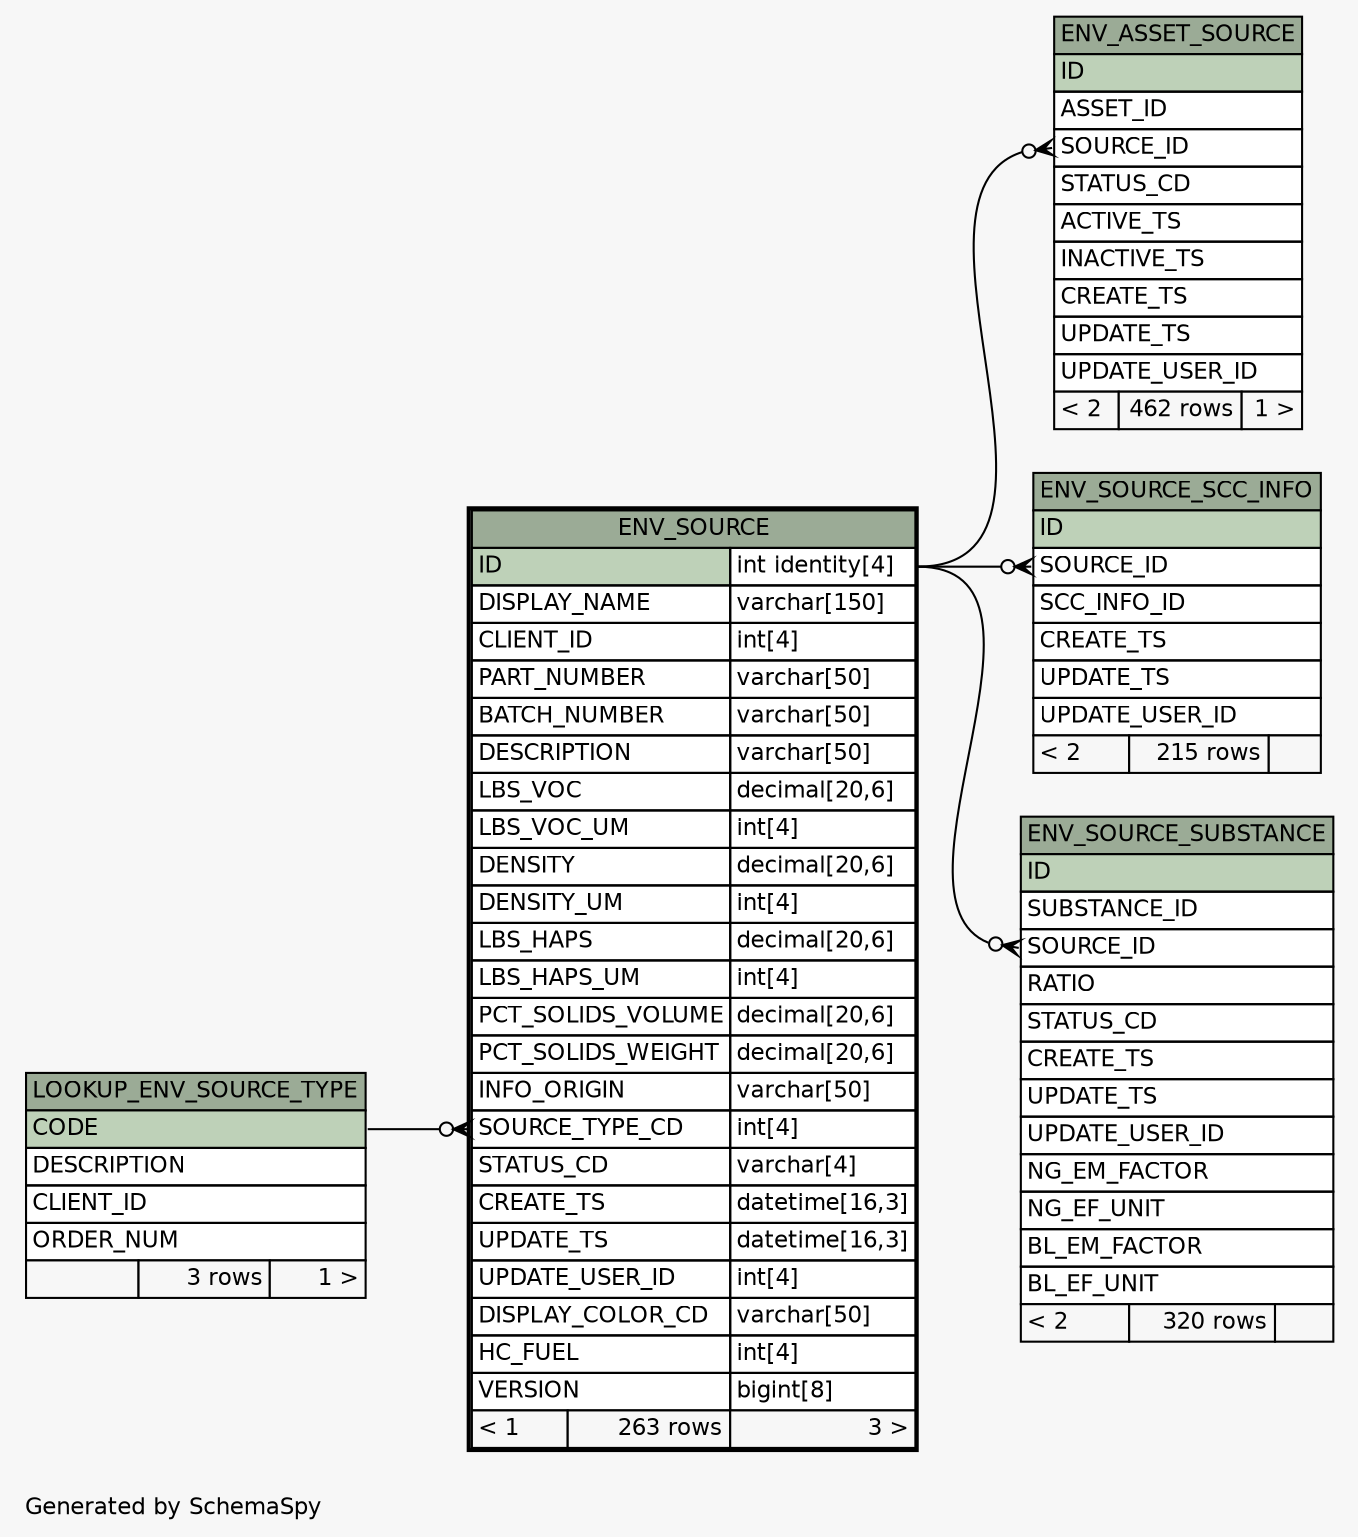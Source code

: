 // dot 2.28.0 on Windows 7 6.1
// SchemaSpy rev 590
digraph "oneDegreeRelationshipsDiagram" {
  graph [
    rankdir="RL"
    bgcolor="#f7f7f7"
    label="\nGenerated by SchemaSpy"
    labeljust="l"
    nodesep="0.18"
    ranksep="0.46"
    fontname="Helvetica"
    fontsize="11"
  ];
  node [
    fontname="Helvetica"
    fontsize="11"
    shape="plaintext"
  ];
  edge [
    arrowsize="0.8"
  ];
  "ENV_ASSET_SOURCE":"SOURCE_ID":w -> "ENV_SOURCE":"ID.type":e [arrowhead=none dir=back arrowtail=crowodot];
  "ENV_SOURCE":"SOURCE_TYPE_CD":w -> "LOOKUP_ENV_SOURCE_TYPE":"CODE":e [arrowhead=none dir=back arrowtail=crowodot];
  "ENV_SOURCE_SCC_INFO":"SOURCE_ID":w -> "ENV_SOURCE":"ID.type":e [arrowhead=none dir=back arrowtail=crowodot];
  "ENV_SOURCE_SUBSTANCE":"SOURCE_ID":w -> "ENV_SOURCE":"ID.type":e [arrowhead=none dir=back arrowtail=crowodot];
  "ENV_ASSET_SOURCE" [
    label=<
    <TABLE BORDER="0" CELLBORDER="1" CELLSPACING="0" BGCOLOR="#ffffff">
      <TR><TD COLSPAN="3" BGCOLOR="#9bab96" ALIGN="CENTER">ENV_ASSET_SOURCE</TD></TR>
      <TR><TD PORT="ID" COLSPAN="3" BGCOLOR="#bed1b8" ALIGN="LEFT">ID</TD></TR>
      <TR><TD PORT="ASSET_ID" COLSPAN="3" ALIGN="LEFT">ASSET_ID</TD></TR>
      <TR><TD PORT="SOURCE_ID" COLSPAN="3" ALIGN="LEFT">SOURCE_ID</TD></TR>
      <TR><TD PORT="STATUS_CD" COLSPAN="3" ALIGN="LEFT">STATUS_CD</TD></TR>
      <TR><TD PORT="ACTIVE_TS" COLSPAN="3" ALIGN="LEFT">ACTIVE_TS</TD></TR>
      <TR><TD PORT="INACTIVE_TS" COLSPAN="3" ALIGN="LEFT">INACTIVE_TS</TD></TR>
      <TR><TD PORT="CREATE_TS" COLSPAN="3" ALIGN="LEFT">CREATE_TS</TD></TR>
      <TR><TD PORT="UPDATE_TS" COLSPAN="3" ALIGN="LEFT">UPDATE_TS</TD></TR>
      <TR><TD PORT="UPDATE_USER_ID" COLSPAN="3" ALIGN="LEFT">UPDATE_USER_ID</TD></TR>
      <TR><TD ALIGN="LEFT" BGCOLOR="#f7f7f7">&lt; 2</TD><TD ALIGN="RIGHT" BGCOLOR="#f7f7f7">462 rows</TD><TD ALIGN="RIGHT" BGCOLOR="#f7f7f7">1 &gt;</TD></TR>
    </TABLE>>
    URL="ENV_ASSET_SOURCE.html"
    tooltip="ENV_ASSET_SOURCE"
  ];
  "ENV_SOURCE" [
    label=<
    <TABLE BORDER="2" CELLBORDER="1" CELLSPACING="0" BGCOLOR="#ffffff">
      <TR><TD COLSPAN="3" BGCOLOR="#9bab96" ALIGN="CENTER">ENV_SOURCE</TD></TR>
      <TR><TD PORT="ID" COLSPAN="2" BGCOLOR="#bed1b8" ALIGN="LEFT">ID</TD><TD PORT="ID.type" ALIGN="LEFT">int identity[4]</TD></TR>
      <TR><TD PORT="DISPLAY_NAME" COLSPAN="2" ALIGN="LEFT">DISPLAY_NAME</TD><TD PORT="DISPLAY_NAME.type" ALIGN="LEFT">varchar[150]</TD></TR>
      <TR><TD PORT="CLIENT_ID" COLSPAN="2" ALIGN="LEFT">CLIENT_ID</TD><TD PORT="CLIENT_ID.type" ALIGN="LEFT">int[4]</TD></TR>
      <TR><TD PORT="PART_NUMBER" COLSPAN="2" ALIGN="LEFT">PART_NUMBER</TD><TD PORT="PART_NUMBER.type" ALIGN="LEFT">varchar[50]</TD></TR>
      <TR><TD PORT="BATCH_NUMBER" COLSPAN="2" ALIGN="LEFT">BATCH_NUMBER</TD><TD PORT="BATCH_NUMBER.type" ALIGN="LEFT">varchar[50]</TD></TR>
      <TR><TD PORT="DESCRIPTION" COLSPAN="2" ALIGN="LEFT">DESCRIPTION</TD><TD PORT="DESCRIPTION.type" ALIGN="LEFT">varchar[50]</TD></TR>
      <TR><TD PORT="LBS_VOC" COLSPAN="2" ALIGN="LEFT">LBS_VOC</TD><TD PORT="LBS_VOC.type" ALIGN="LEFT">decimal[20,6]</TD></TR>
      <TR><TD PORT="LBS_VOC_UM" COLSPAN="2" ALIGN="LEFT">LBS_VOC_UM</TD><TD PORT="LBS_VOC_UM.type" ALIGN="LEFT">int[4]</TD></TR>
      <TR><TD PORT="DENSITY" COLSPAN="2" ALIGN="LEFT">DENSITY</TD><TD PORT="DENSITY.type" ALIGN="LEFT">decimal[20,6]</TD></TR>
      <TR><TD PORT="DENSITY_UM" COLSPAN="2" ALIGN="LEFT">DENSITY_UM</TD><TD PORT="DENSITY_UM.type" ALIGN="LEFT">int[4]</TD></TR>
      <TR><TD PORT="LBS_HAPS" COLSPAN="2" ALIGN="LEFT">LBS_HAPS</TD><TD PORT="LBS_HAPS.type" ALIGN="LEFT">decimal[20,6]</TD></TR>
      <TR><TD PORT="LBS_HAPS_UM" COLSPAN="2" ALIGN="LEFT">LBS_HAPS_UM</TD><TD PORT="LBS_HAPS_UM.type" ALIGN="LEFT">int[4]</TD></TR>
      <TR><TD PORT="PCT_SOLIDS_VOLUME" COLSPAN="2" ALIGN="LEFT">PCT_SOLIDS_VOLUME</TD><TD PORT="PCT_SOLIDS_VOLUME.type" ALIGN="LEFT">decimal[20,6]</TD></TR>
      <TR><TD PORT="PCT_SOLIDS_WEIGHT" COLSPAN="2" ALIGN="LEFT">PCT_SOLIDS_WEIGHT</TD><TD PORT="PCT_SOLIDS_WEIGHT.type" ALIGN="LEFT">decimal[20,6]</TD></TR>
      <TR><TD PORT="INFO_ORIGIN" COLSPAN="2" ALIGN="LEFT">INFO_ORIGIN</TD><TD PORT="INFO_ORIGIN.type" ALIGN="LEFT">varchar[50]</TD></TR>
      <TR><TD PORT="SOURCE_TYPE_CD" COLSPAN="2" ALIGN="LEFT">SOURCE_TYPE_CD</TD><TD PORT="SOURCE_TYPE_CD.type" ALIGN="LEFT">int[4]</TD></TR>
      <TR><TD PORT="STATUS_CD" COLSPAN="2" ALIGN="LEFT">STATUS_CD</TD><TD PORT="STATUS_CD.type" ALIGN="LEFT">varchar[4]</TD></TR>
      <TR><TD PORT="CREATE_TS" COLSPAN="2" ALIGN="LEFT">CREATE_TS</TD><TD PORT="CREATE_TS.type" ALIGN="LEFT">datetime[16,3]</TD></TR>
      <TR><TD PORT="UPDATE_TS" COLSPAN="2" ALIGN="LEFT">UPDATE_TS</TD><TD PORT="UPDATE_TS.type" ALIGN="LEFT">datetime[16,3]</TD></TR>
      <TR><TD PORT="UPDATE_USER_ID" COLSPAN="2" ALIGN="LEFT">UPDATE_USER_ID</TD><TD PORT="UPDATE_USER_ID.type" ALIGN="LEFT">int[4]</TD></TR>
      <TR><TD PORT="DISPLAY_COLOR_CD" COLSPAN="2" ALIGN="LEFT">DISPLAY_COLOR_CD</TD><TD PORT="DISPLAY_COLOR_CD.type" ALIGN="LEFT">varchar[50]</TD></TR>
      <TR><TD PORT="HC_FUEL" COLSPAN="2" ALIGN="LEFT">HC_FUEL</TD><TD PORT="HC_FUEL.type" ALIGN="LEFT">int[4]</TD></TR>
      <TR><TD PORT="VERSION" COLSPAN="2" ALIGN="LEFT">VERSION</TD><TD PORT="VERSION.type" ALIGN="LEFT">bigint[8]</TD></TR>
      <TR><TD ALIGN="LEFT" BGCOLOR="#f7f7f7">&lt; 1</TD><TD ALIGN="RIGHT" BGCOLOR="#f7f7f7">263 rows</TD><TD ALIGN="RIGHT" BGCOLOR="#f7f7f7">3 &gt;</TD></TR>
    </TABLE>>
    URL="ENV_SOURCE.html"
    tooltip="ENV_SOURCE"
  ];
  "ENV_SOURCE_SCC_INFO" [
    label=<
    <TABLE BORDER="0" CELLBORDER="1" CELLSPACING="0" BGCOLOR="#ffffff">
      <TR><TD COLSPAN="3" BGCOLOR="#9bab96" ALIGN="CENTER">ENV_SOURCE_SCC_INFO</TD></TR>
      <TR><TD PORT="ID" COLSPAN="3" BGCOLOR="#bed1b8" ALIGN="LEFT">ID</TD></TR>
      <TR><TD PORT="SOURCE_ID" COLSPAN="3" ALIGN="LEFT">SOURCE_ID</TD></TR>
      <TR><TD PORT="SCC_INFO_ID" COLSPAN="3" ALIGN="LEFT">SCC_INFO_ID</TD></TR>
      <TR><TD PORT="CREATE_TS" COLSPAN="3" ALIGN="LEFT">CREATE_TS</TD></TR>
      <TR><TD PORT="UPDATE_TS" COLSPAN="3" ALIGN="LEFT">UPDATE_TS</TD></TR>
      <TR><TD PORT="UPDATE_USER_ID" COLSPAN="3" ALIGN="LEFT">UPDATE_USER_ID</TD></TR>
      <TR><TD ALIGN="LEFT" BGCOLOR="#f7f7f7">&lt; 2</TD><TD ALIGN="RIGHT" BGCOLOR="#f7f7f7">215 rows</TD><TD ALIGN="RIGHT" BGCOLOR="#f7f7f7">  </TD></TR>
    </TABLE>>
    URL="ENV_SOURCE_SCC_INFO.html"
    tooltip="ENV_SOURCE_SCC_INFO"
  ];
  "ENV_SOURCE_SUBSTANCE" [
    label=<
    <TABLE BORDER="0" CELLBORDER="1" CELLSPACING="0" BGCOLOR="#ffffff">
      <TR><TD COLSPAN="3" BGCOLOR="#9bab96" ALIGN="CENTER">ENV_SOURCE_SUBSTANCE</TD></TR>
      <TR><TD PORT="ID" COLSPAN="3" BGCOLOR="#bed1b8" ALIGN="LEFT">ID</TD></TR>
      <TR><TD PORT="SUBSTANCE_ID" COLSPAN="3" ALIGN="LEFT">SUBSTANCE_ID</TD></TR>
      <TR><TD PORT="SOURCE_ID" COLSPAN="3" ALIGN="LEFT">SOURCE_ID</TD></TR>
      <TR><TD PORT="RATIO" COLSPAN="3" ALIGN="LEFT">RATIO</TD></TR>
      <TR><TD PORT="STATUS_CD" COLSPAN="3" ALIGN="LEFT">STATUS_CD</TD></TR>
      <TR><TD PORT="CREATE_TS" COLSPAN="3" ALIGN="LEFT">CREATE_TS</TD></TR>
      <TR><TD PORT="UPDATE_TS" COLSPAN="3" ALIGN="LEFT">UPDATE_TS</TD></TR>
      <TR><TD PORT="UPDATE_USER_ID" COLSPAN="3" ALIGN="LEFT">UPDATE_USER_ID</TD></TR>
      <TR><TD PORT="NG_EM_FACTOR" COLSPAN="3" ALIGN="LEFT">NG_EM_FACTOR</TD></TR>
      <TR><TD PORT="NG_EF_UNIT" COLSPAN="3" ALIGN="LEFT">NG_EF_UNIT</TD></TR>
      <TR><TD PORT="BL_EM_FACTOR" COLSPAN="3" ALIGN="LEFT">BL_EM_FACTOR</TD></TR>
      <TR><TD PORT="BL_EF_UNIT" COLSPAN="3" ALIGN="LEFT">BL_EF_UNIT</TD></TR>
      <TR><TD ALIGN="LEFT" BGCOLOR="#f7f7f7">&lt; 2</TD><TD ALIGN="RIGHT" BGCOLOR="#f7f7f7">320 rows</TD><TD ALIGN="RIGHT" BGCOLOR="#f7f7f7">  </TD></TR>
    </TABLE>>
    URL="ENV_SOURCE_SUBSTANCE.html"
    tooltip="ENV_SOURCE_SUBSTANCE"
  ];
  "LOOKUP_ENV_SOURCE_TYPE" [
    label=<
    <TABLE BORDER="0" CELLBORDER="1" CELLSPACING="0" BGCOLOR="#ffffff">
      <TR><TD COLSPAN="3" BGCOLOR="#9bab96" ALIGN="CENTER">LOOKUP_ENV_SOURCE_TYPE</TD></TR>
      <TR><TD PORT="CODE" COLSPAN="3" BGCOLOR="#bed1b8" ALIGN="LEFT">CODE</TD></TR>
      <TR><TD PORT="DESCRIPTION" COLSPAN="3" ALIGN="LEFT">DESCRIPTION</TD></TR>
      <TR><TD PORT="CLIENT_ID" COLSPAN="3" ALIGN="LEFT">CLIENT_ID</TD></TR>
      <TR><TD PORT="ORDER_NUM" COLSPAN="3" ALIGN="LEFT">ORDER_NUM</TD></TR>
      <TR><TD ALIGN="LEFT" BGCOLOR="#f7f7f7">  </TD><TD ALIGN="RIGHT" BGCOLOR="#f7f7f7">3 rows</TD><TD ALIGN="RIGHT" BGCOLOR="#f7f7f7">1 &gt;</TD></TR>
    </TABLE>>
    URL="LOOKUP_ENV_SOURCE_TYPE.html"
    tooltip="LOOKUP_ENV_SOURCE_TYPE"
  ];
}
